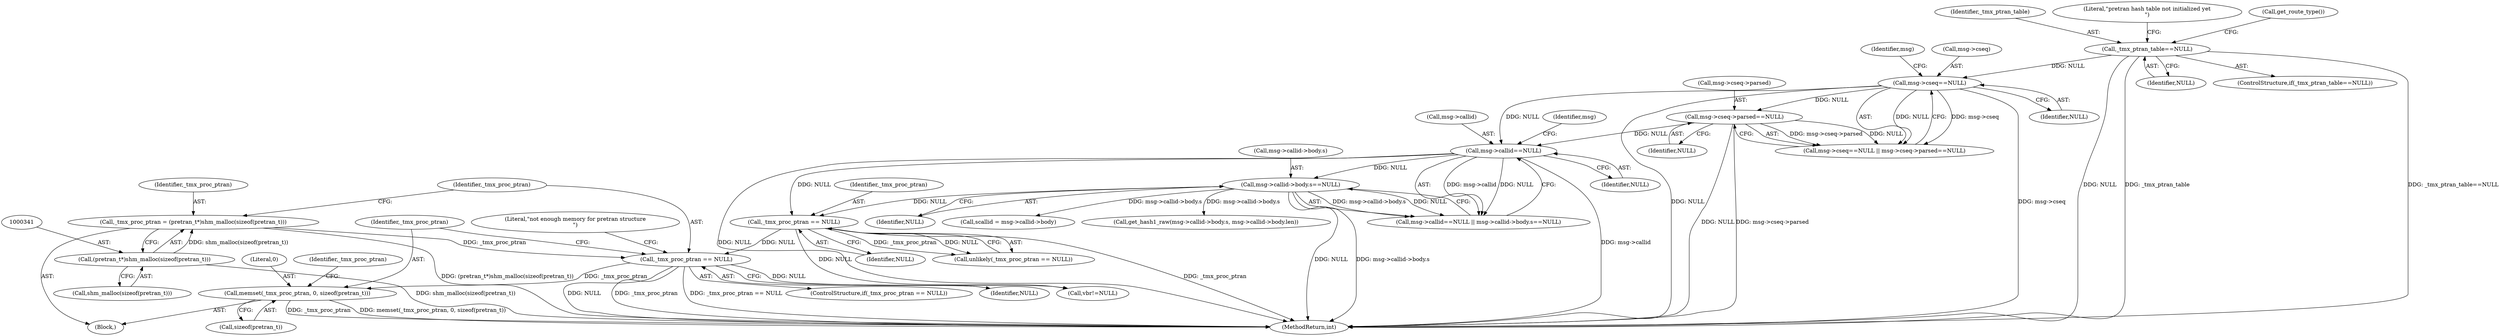 digraph "0_kamailio_e1d8008a09d9390ebaf698abe8909e10dfec4097@API" {
"1000355" [label="(Call,memset(_tmx_proc_ptran, 0, sizeof(pretran_t)))"];
"1000346" [label="(Call,_tmx_proc_ptran == NULL)"];
"1000338" [label="(Call,_tmx_proc_ptran = (pretran_t*)shm_malloc(sizeof(pretran_t)))"];
"1000340" [label="(Call,(pretran_t*)shm_malloc(sizeof(pretran_t)))"];
"1000334" [label="(Call,_tmx_proc_ptran == NULL)"];
"1000244" [label="(Call,msg->callid==NULL)"];
"1000172" [label="(Call,msg->cseq==NULL)"];
"1000118" [label="(Call,_tmx_ptran_table==NULL)"];
"1000177" [label="(Call,msg->cseq->parsed==NULL)"];
"1000249" [label="(Call,msg->callid->body.s==NULL)"];
"1000118" [label="(Call,_tmx_ptran_table==NULL)"];
"1000178" [label="(Call,msg->cseq->parsed)"];
"1000271" [label="(Call,scallid = msg->callid->body)"];
"1000119" [label="(Identifier,_tmx_ptran_table)"];
"1000340" [label="(Call,(pretran_t*)shm_malloc(sizeof(pretran_t)))"];
"1000249" [label="(Call,msg->callid->body.s==NULL)"];
"1000120" [label="(Identifier,NULL)"];
"1000117" [label="(ControlStructure,if(_tmx_ptran_table==NULL))"];
"1000123" [label="(Literal,\"pretran hash table not initialized yet\n\")"];
"1000386" [label="(Call,vbr!=NULL)"];
"1001050" [label="(MethodReturn,int)"];
"1000338" [label="(Call,_tmx_proc_ptran = (pretran_t*)shm_malloc(sizeof(pretran_t)))"];
"1000345" [label="(ControlStructure,if(_tmx_proc_ptran == NULL))"];
"1000336" [label="(Identifier,NULL)"];
"1000310" [label="(Call,get_hash1_raw(msg->callid->body.s, msg->callid->body.len))"];
"1000248" [label="(Identifier,NULL)"];
"1000253" [label="(Identifier,msg)"];
"1000342" [label="(Call,shm_malloc(sizeof(pretran_t)))"];
"1000335" [label="(Identifier,_tmx_proc_ptran)"];
"1000357" [label="(Literal,0)"];
"1000245" [label="(Call,msg->callid)"];
"1000337" [label="(Block,)"];
"1000347" [label="(Identifier,_tmx_proc_ptran)"];
"1000243" [label="(Call,msg->callid==NULL || msg->callid->body.s==NULL)"];
"1000244" [label="(Call,msg->callid==NULL)"];
"1000358" [label="(Call,sizeof(pretran_t))"];
"1000355" [label="(Call,memset(_tmx_proc_ptran, 0, sizeof(pretran_t)))"];
"1000177" [label="(Call,msg->cseq->parsed==NULL)"];
"1000180" [label="(Identifier,msg)"];
"1000257" [label="(Identifier,NULL)"];
"1000334" [label="(Call,_tmx_proc_ptran == NULL)"];
"1000176" [label="(Identifier,NULL)"];
"1000333" [label="(Call,unlikely(_tmx_proc_ptran == NULL))"];
"1000351" [label="(Literal,\"not enough memory for pretran structure\n\")"];
"1000173" [label="(Call,msg->cseq)"];
"1000356" [label="(Identifier,_tmx_proc_ptran)"];
"1000362" [label="(Identifier,_tmx_proc_ptran)"];
"1000171" [label="(Call,msg->cseq==NULL || msg->cseq->parsed==NULL)"];
"1000172" [label="(Call,msg->cseq==NULL)"];
"1000250" [label="(Call,msg->callid->body.s)"];
"1000339" [label="(Identifier,_tmx_proc_ptran)"];
"1000129" [label="(Call,get_route_type())"];
"1000183" [label="(Identifier,NULL)"];
"1000346" [label="(Call,_tmx_proc_ptran == NULL)"];
"1000348" [label="(Identifier,NULL)"];
"1000355" -> "1000337"  [label="AST: "];
"1000355" -> "1000358"  [label="CFG: "];
"1000356" -> "1000355"  [label="AST: "];
"1000357" -> "1000355"  [label="AST: "];
"1000358" -> "1000355"  [label="AST: "];
"1000362" -> "1000355"  [label="CFG: "];
"1000355" -> "1001050"  [label="DDG: _tmx_proc_ptran"];
"1000355" -> "1001050"  [label="DDG: memset(_tmx_proc_ptran, 0, sizeof(pretran_t))"];
"1000346" -> "1000355"  [label="DDG: _tmx_proc_ptran"];
"1000346" -> "1000345"  [label="AST: "];
"1000346" -> "1000348"  [label="CFG: "];
"1000347" -> "1000346"  [label="AST: "];
"1000348" -> "1000346"  [label="AST: "];
"1000351" -> "1000346"  [label="CFG: "];
"1000356" -> "1000346"  [label="CFG: "];
"1000346" -> "1001050"  [label="DDG: NULL"];
"1000346" -> "1001050"  [label="DDG: _tmx_proc_ptran"];
"1000346" -> "1001050"  [label="DDG: _tmx_proc_ptran == NULL"];
"1000338" -> "1000346"  [label="DDG: _tmx_proc_ptran"];
"1000334" -> "1000346"  [label="DDG: NULL"];
"1000346" -> "1000386"  [label="DDG: NULL"];
"1000338" -> "1000337"  [label="AST: "];
"1000338" -> "1000340"  [label="CFG: "];
"1000339" -> "1000338"  [label="AST: "];
"1000340" -> "1000338"  [label="AST: "];
"1000347" -> "1000338"  [label="CFG: "];
"1000338" -> "1001050"  [label="DDG: (pretran_t*)shm_malloc(sizeof(pretran_t))"];
"1000340" -> "1000338"  [label="DDG: shm_malloc(sizeof(pretran_t))"];
"1000340" -> "1000342"  [label="CFG: "];
"1000341" -> "1000340"  [label="AST: "];
"1000342" -> "1000340"  [label="AST: "];
"1000340" -> "1001050"  [label="DDG: shm_malloc(sizeof(pretran_t))"];
"1000334" -> "1000333"  [label="AST: "];
"1000334" -> "1000336"  [label="CFG: "];
"1000335" -> "1000334"  [label="AST: "];
"1000336" -> "1000334"  [label="AST: "];
"1000333" -> "1000334"  [label="CFG: "];
"1000334" -> "1001050"  [label="DDG: _tmx_proc_ptran"];
"1000334" -> "1000333"  [label="DDG: _tmx_proc_ptran"];
"1000334" -> "1000333"  [label="DDG: NULL"];
"1000244" -> "1000334"  [label="DDG: NULL"];
"1000249" -> "1000334"  [label="DDG: NULL"];
"1000334" -> "1000386"  [label="DDG: NULL"];
"1000244" -> "1000243"  [label="AST: "];
"1000244" -> "1000248"  [label="CFG: "];
"1000245" -> "1000244"  [label="AST: "];
"1000248" -> "1000244"  [label="AST: "];
"1000253" -> "1000244"  [label="CFG: "];
"1000243" -> "1000244"  [label="CFG: "];
"1000244" -> "1001050"  [label="DDG: NULL"];
"1000244" -> "1001050"  [label="DDG: msg->callid"];
"1000244" -> "1000243"  [label="DDG: msg->callid"];
"1000244" -> "1000243"  [label="DDG: NULL"];
"1000172" -> "1000244"  [label="DDG: NULL"];
"1000177" -> "1000244"  [label="DDG: NULL"];
"1000244" -> "1000249"  [label="DDG: NULL"];
"1000172" -> "1000171"  [label="AST: "];
"1000172" -> "1000176"  [label="CFG: "];
"1000173" -> "1000172"  [label="AST: "];
"1000176" -> "1000172"  [label="AST: "];
"1000180" -> "1000172"  [label="CFG: "];
"1000171" -> "1000172"  [label="CFG: "];
"1000172" -> "1001050"  [label="DDG: NULL"];
"1000172" -> "1001050"  [label="DDG: msg->cseq"];
"1000172" -> "1000171"  [label="DDG: msg->cseq"];
"1000172" -> "1000171"  [label="DDG: NULL"];
"1000118" -> "1000172"  [label="DDG: NULL"];
"1000172" -> "1000177"  [label="DDG: NULL"];
"1000118" -> "1000117"  [label="AST: "];
"1000118" -> "1000120"  [label="CFG: "];
"1000119" -> "1000118"  [label="AST: "];
"1000120" -> "1000118"  [label="AST: "];
"1000123" -> "1000118"  [label="CFG: "];
"1000129" -> "1000118"  [label="CFG: "];
"1000118" -> "1001050"  [label="DDG: _tmx_ptran_table==NULL"];
"1000118" -> "1001050"  [label="DDG: NULL"];
"1000118" -> "1001050"  [label="DDG: _tmx_ptran_table"];
"1000177" -> "1000171"  [label="AST: "];
"1000177" -> "1000183"  [label="CFG: "];
"1000178" -> "1000177"  [label="AST: "];
"1000183" -> "1000177"  [label="AST: "];
"1000171" -> "1000177"  [label="CFG: "];
"1000177" -> "1001050"  [label="DDG: msg->cseq->parsed"];
"1000177" -> "1001050"  [label="DDG: NULL"];
"1000177" -> "1000171"  [label="DDG: msg->cseq->parsed"];
"1000177" -> "1000171"  [label="DDG: NULL"];
"1000249" -> "1000243"  [label="AST: "];
"1000249" -> "1000257"  [label="CFG: "];
"1000250" -> "1000249"  [label="AST: "];
"1000257" -> "1000249"  [label="AST: "];
"1000243" -> "1000249"  [label="CFG: "];
"1000249" -> "1001050"  [label="DDG: NULL"];
"1000249" -> "1001050"  [label="DDG: msg->callid->body.s"];
"1000249" -> "1000243"  [label="DDG: msg->callid->body.s"];
"1000249" -> "1000243"  [label="DDG: NULL"];
"1000249" -> "1000271"  [label="DDG: msg->callid->body.s"];
"1000249" -> "1000310"  [label="DDG: msg->callid->body.s"];
}
